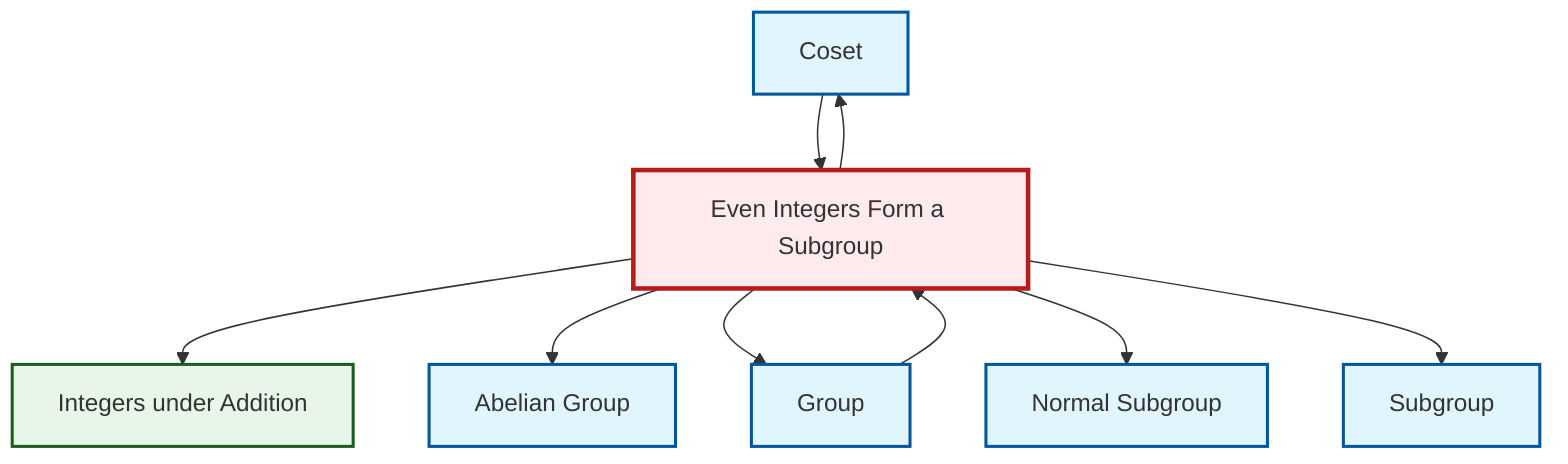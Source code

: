 graph TD
    classDef definition fill:#e1f5fe,stroke:#01579b,stroke-width:2px
    classDef theorem fill:#f3e5f5,stroke:#4a148c,stroke-width:2px
    classDef axiom fill:#fff3e0,stroke:#e65100,stroke-width:2px
    classDef example fill:#e8f5e9,stroke:#1b5e20,stroke-width:2px
    classDef current fill:#ffebee,stroke:#b71c1c,stroke-width:3px
    def-abelian-group["Abelian Group"]:::definition
    def-subgroup["Subgroup"]:::definition
    ex-integers-addition["Integers under Addition"]:::example
    def-normal-subgroup["Normal Subgroup"]:::definition
    def-coset["Coset"]:::definition
    def-group["Group"]:::definition
    ex-even-integers-subgroup["Even Integers Form a Subgroup"]:::example
    ex-even-integers-subgroup --> ex-integers-addition
    ex-even-integers-subgroup --> def-abelian-group
    ex-even-integers-subgroup --> def-group
    ex-even-integers-subgroup --> def-normal-subgroup
    ex-even-integers-subgroup --> def-subgroup
    ex-even-integers-subgroup --> def-coset
    def-coset --> ex-even-integers-subgroup
    def-group --> ex-even-integers-subgroup
    class ex-even-integers-subgroup current